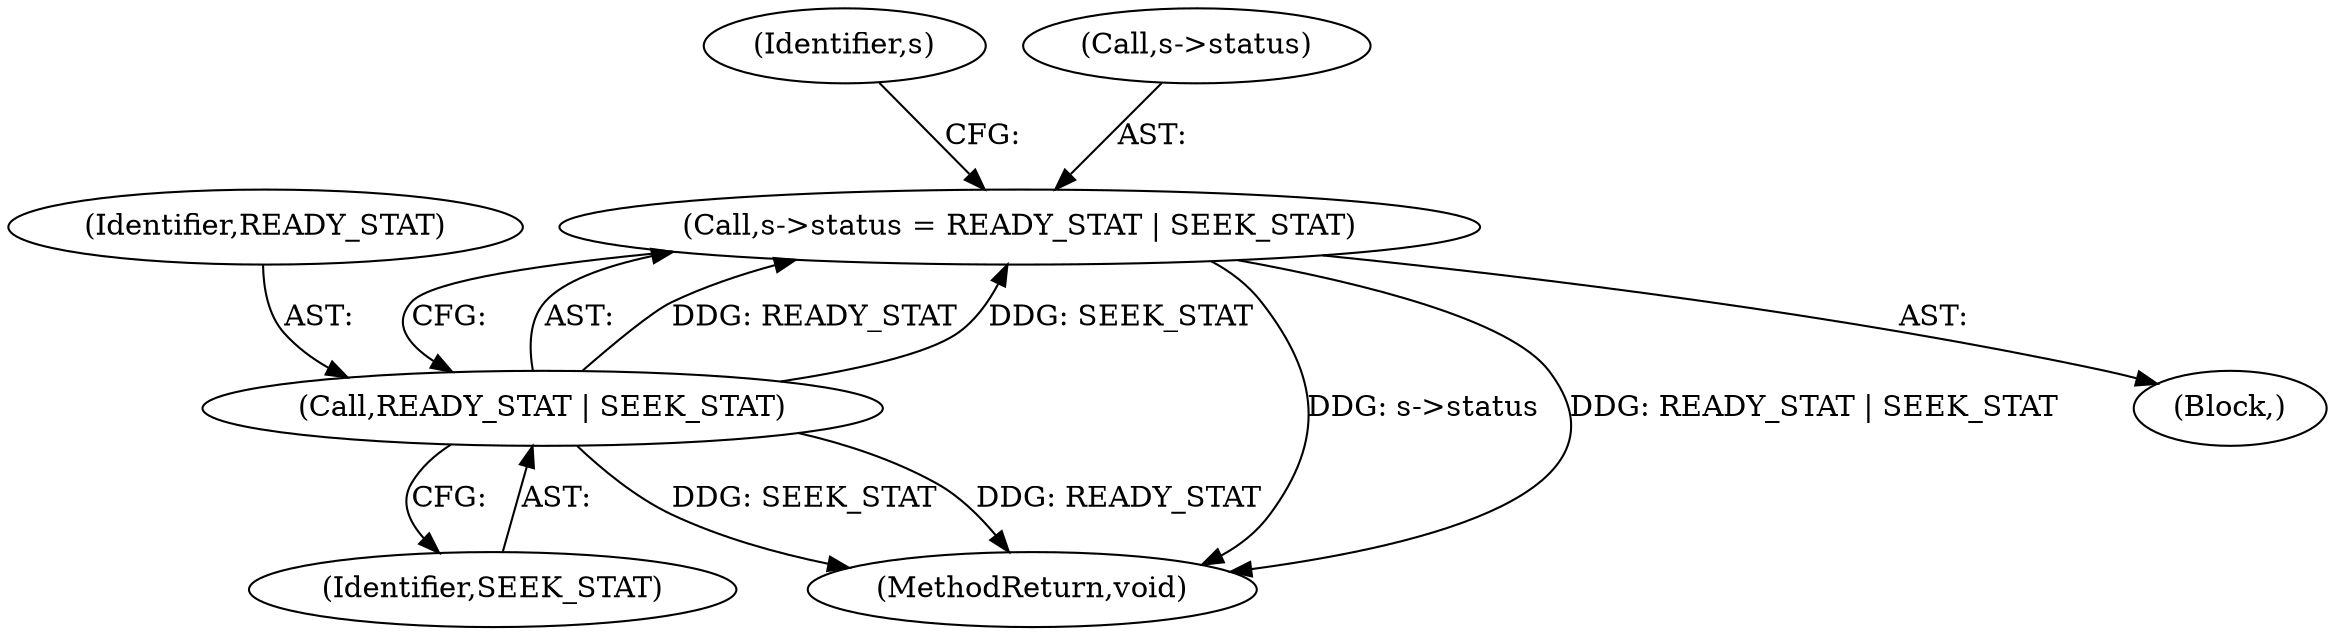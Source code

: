 digraph "0_qemu_3251bdcf1c67427d964517053c3d185b46e618e8_0@pointer" {
"1000225" [label="(Call,s->status = READY_STAT | SEEK_STAT)"];
"1000229" [label="(Call,READY_STAT | SEEK_STAT)"];
"1000224" [label="(Block,)"];
"1000403" [label="(MethodReturn,void)"];
"1000234" [label="(Identifier,s)"];
"1000229" [label="(Call,READY_STAT | SEEK_STAT)"];
"1000226" [label="(Call,s->status)"];
"1000225" [label="(Call,s->status = READY_STAT | SEEK_STAT)"];
"1000230" [label="(Identifier,READY_STAT)"];
"1000231" [label="(Identifier,SEEK_STAT)"];
"1000225" -> "1000224"  [label="AST: "];
"1000225" -> "1000229"  [label="CFG: "];
"1000226" -> "1000225"  [label="AST: "];
"1000229" -> "1000225"  [label="AST: "];
"1000234" -> "1000225"  [label="CFG: "];
"1000225" -> "1000403"  [label="DDG: s->status"];
"1000225" -> "1000403"  [label="DDG: READY_STAT | SEEK_STAT"];
"1000229" -> "1000225"  [label="DDG: READY_STAT"];
"1000229" -> "1000225"  [label="DDG: SEEK_STAT"];
"1000229" -> "1000231"  [label="CFG: "];
"1000230" -> "1000229"  [label="AST: "];
"1000231" -> "1000229"  [label="AST: "];
"1000229" -> "1000403"  [label="DDG: SEEK_STAT"];
"1000229" -> "1000403"  [label="DDG: READY_STAT"];
}
